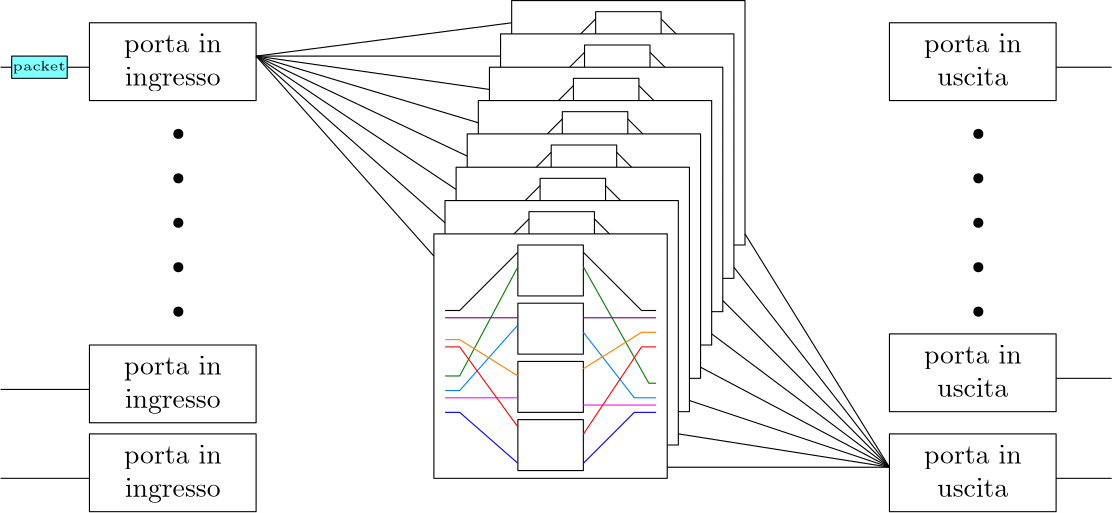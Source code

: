<?xml version="1.0"?>
<!DOCTYPE ipe SYSTEM "ipe.dtd">
<ipe version="70218" creator="Ipe 7.2.28">
<info created="D:20240425151256" modified="D:20240425151830"/>
<ipestyle name="basic">
<symbol name="arrow/arc(spx)">
<path stroke="sym-stroke" fill="sym-stroke" pen="sym-pen">
0 0 m
-1 0.333 l
-1 -0.333 l
h
</path>
</symbol>
<symbol name="arrow/farc(spx)">
<path stroke="sym-stroke" fill="white" pen="sym-pen">
0 0 m
-1 0.333 l
-1 -0.333 l
h
</path>
</symbol>
<symbol name="arrow/ptarc(spx)">
<path stroke="sym-stroke" fill="sym-stroke" pen="sym-pen">
0 0 m
-1 0.333 l
-0.8 0 l
-1 -0.333 l
h
</path>
</symbol>
<symbol name="arrow/fptarc(spx)">
<path stroke="sym-stroke" fill="white" pen="sym-pen">
0 0 m
-1 0.333 l
-0.8 0 l
-1 -0.333 l
h
</path>
</symbol>
<symbol name="mark/circle(sx)" transformations="translations">
<path fill="sym-stroke">
0.6 0 0 0.6 0 0 e
0.4 0 0 0.4 0 0 e
</path>
</symbol>
<symbol name="mark/disk(sx)" transformations="translations">
<path fill="sym-stroke">
0.6 0 0 0.6 0 0 e
</path>
</symbol>
<symbol name="mark/fdisk(sfx)" transformations="translations">
<group>
<path fill="sym-fill">
0.5 0 0 0.5 0 0 e
</path>
<path fill="sym-stroke" fillrule="eofill">
0.6 0 0 0.6 0 0 e
0.4 0 0 0.4 0 0 e
</path>
</group>
</symbol>
<symbol name="mark/box(sx)" transformations="translations">
<path fill="sym-stroke" fillrule="eofill">
-0.6 -0.6 m
0.6 -0.6 l
0.6 0.6 l
-0.6 0.6 l
h
-0.4 -0.4 m
0.4 -0.4 l
0.4 0.4 l
-0.4 0.4 l
h
</path>
</symbol>
<symbol name="mark/square(sx)" transformations="translations">
<path fill="sym-stroke">
-0.6 -0.6 m
0.6 -0.6 l
0.6 0.6 l
-0.6 0.6 l
h
</path>
</symbol>
<symbol name="mark/fsquare(sfx)" transformations="translations">
<group>
<path fill="sym-fill">
-0.5 -0.5 m
0.5 -0.5 l
0.5 0.5 l
-0.5 0.5 l
h
</path>
<path fill="sym-stroke" fillrule="eofill">
-0.6 -0.6 m
0.6 -0.6 l
0.6 0.6 l
-0.6 0.6 l
h
-0.4 -0.4 m
0.4 -0.4 l
0.4 0.4 l
-0.4 0.4 l
h
</path>
</group>
</symbol>
<symbol name="mark/cross(sx)" transformations="translations">
<group>
<path fill="sym-stroke">
-0.43 -0.57 m
0.57 0.43 l
0.43 0.57 l
-0.57 -0.43 l
h
</path>
<path fill="sym-stroke">
-0.43 0.57 m
0.57 -0.43 l
0.43 -0.57 l
-0.57 0.43 l
h
</path>
</group>
</symbol>
<symbol name="arrow/fnormal(spx)">
<path stroke="sym-stroke" fill="white" pen="sym-pen">
0 0 m
-1 0.333 l
-1 -0.333 l
h
</path>
</symbol>
<symbol name="arrow/pointed(spx)">
<path stroke="sym-stroke" fill="sym-stroke" pen="sym-pen">
0 0 m
-1 0.333 l
-0.8 0 l
-1 -0.333 l
h
</path>
</symbol>
<symbol name="arrow/fpointed(spx)">
<path stroke="sym-stroke" fill="white" pen="sym-pen">
0 0 m
-1 0.333 l
-0.8 0 l
-1 -0.333 l
h
</path>
</symbol>
<symbol name="arrow/linear(spx)">
<path stroke="sym-stroke" pen="sym-pen">
-1 0.333 m
0 0 l
-1 -0.333 l
</path>
</symbol>
<symbol name="arrow/fdouble(spx)">
<path stroke="sym-stroke" fill="white" pen="sym-pen">
0 0 m
-1 0.333 l
-1 -0.333 l
h
-1 0 m
-2 0.333 l
-2 -0.333 l
h
</path>
</symbol>
<symbol name="arrow/double(spx)">
<path stroke="sym-stroke" fill="sym-stroke" pen="sym-pen">
0 0 m
-1 0.333 l
-1 -0.333 l
h
-1 0 m
-2 0.333 l
-2 -0.333 l
h
</path>
</symbol>
<symbol name="arrow/mid-normal(spx)">
<path stroke="sym-stroke" fill="sym-stroke" pen="sym-pen">
0.5 0 m
-0.5 0.333 l
-0.5 -0.333 l
h
</path>
</symbol>
<symbol name="arrow/mid-fnormal(spx)">
<path stroke="sym-stroke" fill="white" pen="sym-pen">
0.5 0 m
-0.5 0.333 l
-0.5 -0.333 l
h
</path>
</symbol>
<symbol name="arrow/mid-pointed(spx)">
<path stroke="sym-stroke" fill="sym-stroke" pen="sym-pen">
0.5 0 m
-0.5 0.333 l
-0.3 0 l
-0.5 -0.333 l
h
</path>
</symbol>
<symbol name="arrow/mid-fpointed(spx)">
<path stroke="sym-stroke" fill="white" pen="sym-pen">
0.5 0 m
-0.5 0.333 l
-0.3 0 l
-0.5 -0.333 l
h
</path>
</symbol>
<symbol name="arrow/mid-double(spx)">
<path stroke="sym-stroke" fill="sym-stroke" pen="sym-pen">
1 0 m
0 0.333 l
0 -0.333 l
h
0 0 m
-1 0.333 l
-1 -0.333 l
h
</path>
</symbol>
<symbol name="arrow/mid-fdouble(spx)">
<path stroke="sym-stroke" fill="white" pen="sym-pen">
1 0 m
0 0.333 l
0 -0.333 l
h
0 0 m
-1 0.333 l
-1 -0.333 l
h
</path>
</symbol>
<anglesize name="22.5 deg" value="22.5"/>
<anglesize name="30 deg" value="30"/>
<anglesize name="45 deg" value="45"/>
<anglesize name="60 deg" value="60"/>
<anglesize name="90 deg" value="90"/>
<arrowsize name="large" value="10"/>
<arrowsize name="small" value="5"/>
<arrowsize name="tiny" value="3"/>
<color name="blue" value="0 0 1"/>
<color name="brown" value="0.647 0.165 0.165"/>
<color name="darkblue" value="0 0 0.545"/>
<color name="darkcyan" value="0 0.545 0.545"/>
<color name="darkgray" value="0.663"/>
<color name="darkgreen" value="0 0.392 0"/>
<color name="darkmagenta" value="0.545 0 0.545"/>
<color name="darkorange" value="1 0.549 0"/>
<color name="darkred" value="0.545 0 0"/>
<color name="gold" value="1 0.843 0"/>
<color name="gray" value="0.745"/>
<color name="green" value="0 1 0"/>
<color name="lightblue" value="0.678 0.847 0.902"/>
<color name="lightcyan" value="0.878 1 1"/>
<color name="lightgray" value="0.827"/>
<color name="lightgreen" value="0.565 0.933 0.565"/>
<color name="lightyellow" value="1 1 0.878"/>
<color name="navy" value="0 0 0.502"/>
<color name="orange" value="1 0.647 0"/>
<color name="pink" value="1 0.753 0.796"/>
<color name="purple" value="0.627 0.125 0.941"/>
<color name="red" value="1 0 0"/>
<color name="seagreen" value="0.18 0.545 0.341"/>
<color name="turquoise" value="0.251 0.878 0.816"/>
<color name="violet" value="0.933 0.51 0.933"/>
<color name="yellow" value="1 1 0"/>
<dashstyle name="dash dot dotted" value="[4 2 1 2 1 2] 0"/>
<dashstyle name="dash dotted" value="[4 2 1 2] 0"/>
<dashstyle name="dashed" value="[4] 0"/>
<dashstyle name="dotted" value="[1 3] 0"/>
<gridsize name="10 pts (~3.5 mm)" value="10"/>
<gridsize name="14 pts (~5 mm)" value="14"/>
<gridsize name="16 pts (~6 mm)" value="16"/>
<gridsize name="20 pts (~7 mm)" value="20"/>
<gridsize name="28 pts (~10 mm)" value="28"/>
<gridsize name="32 pts (~12 mm)" value="32"/>
<gridsize name="4 pts" value="4"/>
<gridsize name="56 pts (~20 mm)" value="56"/>
<gridsize name="8 pts (~3 mm)" value="8"/>
<opacity name="10%" value="0.1"/>
<opacity name="30%" value="0.3"/>
<opacity name="50%" value="0.5"/>
<opacity name="75%" value="0.75"/>
<pen name="fat" value="1.2"/>
<pen name="heavier" value="0.8"/>
<pen name="ultrafat" value="2"/>
<symbolsize name="large" value="5"/>
<symbolsize name="small" value="2"/>
<symbolsize name="tiny" value="1.1"/>
<textsize name="Huge" value="\Huge"/>
<textsize name="LARGE" value="\LARGE"/>
<textsize name="Large" value="\Large"/>
<textsize name="footnote" value="\footnotesize"/>
<textsize name="huge" value="\huge"/>
<textsize name="large" value="\large"/>
<textsize name="script" value="\scriptsize"/>
<textsize name="small" value="\small"/>
<textsize name="tiny" value="\tiny"/>
<textstyle name="center" begin="\begin{center}" end="\end{center}"/>
<textstyle name="item" begin="\begin{itemize}\item{}" end="\end{itemize}"/>
<textstyle name="itemize" begin="\begin{itemize}" end="\end{itemize}"/>
<tiling name="falling" angle="-60" step="4" width="1"/>
<tiling name="rising" angle="30" step="4" width="1"/>
</ipestyle>
<page>
<layer name="alpha"/>
<view layers="alpha" active="alpha"/>
<text layer="alpha" matrix="1 0 0 1 -32 68" transformations="translations" pos="168 648" stroke="0" type="minipage" width="60" height="12.756" depth="7.79" valign="top">\begin{center}porta in \\ ingresso\end{center}</text>
<path matrix="1 0 0 1 -32 68" stroke="0">
168 624 m
168 652 l
228 652 l
228 624 l
h
</path>
<path matrix="1 0 0 1 -88 48" stroke="0">
192 656 m
224 656 l
</path>
<path matrix="1 0 0 1 -88 76.0001" stroke="black" fill="0.502 1 1">
196 632 m
196 624 l
216 624 l
216 632 l
h
</path>
<text matrix="1 0 0 1 -95.668 74.7819" transformations="translations" pos="204 628" stroke="black" type="label" width="19.13" height="3.468" depth="0.96" valign="baseline" size="tiny">packet</text>
<text matrix="1 0 0 1 -32 -48" transformations="translations" pos="168 648" stroke="0" type="minipage" width="60" height="12.756" depth="7.79" valign="top">\begin{center}porta in \\ ingresso\end{center}</text>
<path matrix="1 0 0 1 -32 -48" stroke="0">
168 624 m
168 652 l
228 652 l
228 624 l
h
</path>
<path matrix="1 0 0 1 -88 -68" stroke="0">
192 656 m
224 656 l
</path>
<text matrix="1 0 0 1 -32 -80" transformations="translations" pos="168 648" stroke="0" type="minipage" width="60" height="12.756" depth="7.79" valign="top">\begin{center}porta in \\ ingresso\end{center}</text>
<path matrix="1 0 0 1 -32 -80" stroke="0">
168 624 m
168 652 l
228 652 l
228 624 l
h
</path>
<path matrix="1 0 0 1 -88 -100" stroke="0">
192 656 m
224 656 l
</path>
<text matrix="1 0 0 1 256 -44" transformations="translations" pos="168 648" stroke="0" type="minipage" width="60" height="11.789" depth="6.82" valign="top">\begin{center}porta in \\ uscita\end{center}</text>
<path matrix="1 0 0 1 256 -44" stroke="0">
168 624 m
168 652 l
228 652 l
228 624 l
h
</path>
<text matrix="1 0 0 1 256 -80" transformations="translations" pos="168 648" stroke="0" type="minipage" width="60" height="11.789" depth="6.82" valign="top">\begin{center}porta in \\ uscita\end{center}</text>
<path matrix="1 0 0 1 256 -80" stroke="0">
168 624 m
168 652 l
228 652 l
228 624 l
h
</path>
<path matrix="1 0 0 1 24 -64" stroke="0">
460 620 m
480 620 l
</path>
<path matrix="1 0 0 1 24 -64" stroke="0">
460 656 m
480 656 l
</path>
<text matrix="1 0 0 1 256 68" transformations="translations" pos="168 648" stroke="0" type="minipage" width="60" height="11.789" depth="6.82" valign="top">\begin{center}porta in \\ uscita\end{center}</text>
<path matrix="1 0 0 1 256 68" stroke="0">
168 624 m
168 652 l
228 652 l
228 624 l
h
</path>
<path matrix="1 0 0 1 24 48" stroke="0">
460 656 m
480 656 l
</path>
<path matrix="1 0 0 1 16 -20" stroke="0" fill="1">
272 748 m
272 660 l
356 660 l
356 748 l
h
</path>
<path matrix="0.654848 0 0 0.654848 106.061 262.987" stroke="0" fill="1">
324 676 m
324 704 l
360 704 l
360 676 l
h
</path>
<path matrix="0.654848 0 0 0.654848 106.061 242.032" stroke="0" fill="1">
324 676 m
324 704 l
360 704 l
360 676 l
h
</path>
<path matrix="0.654848 0 0 0.654848 106.061 221.077" stroke="0" fill="1">
324 676 m
324 704 l
360 704 l
360 676 l
h
</path>
<path matrix="0.654848 0 0 0.654848 106.061 200.122" stroke="0" fill="1">
324 676 m
324 704 l
360 704 l
360 676 l
h
</path>
<path matrix="0.654848 0 0 0.654848 106.061 262.987" stroke="0">
284 668 m
292 668 l
324 700 l
</path>
<path matrix="0.654848 0 0 0.654848 106.061 262.987" stroke="0">
400 668 m
392 668 l
360 700 l
</path>
<path matrix="0.654848 0 0 0.654848 106.061 262.987" stroke="0 0.502 0">
284 632 m
292 632 l
324 692 l
</path>
<path matrix="0.654848 0 0 0.654848 106.061 262.987" stroke="0 0.502 0">
400 628 m
396 628 l
360 692 l
</path>
<path matrix="0.654848 0 0 0.654848 106.061 262.987" stroke="0.502 0 0.502">
284 664 m
324 664 l
</path>
<path matrix="0.654848 0 0 0.654848 106.061 262.987" stroke="0 0.502 1">
284 624 m
292 624 l
324 660 l
</path>
<path matrix="0.654848 0 0 0.654848 106.061 262.987" stroke="1 0.502 0">
284 652 m
292 652 l
324 632 l
</path>
<path matrix="0.654848 0 0 0.654848 106.061 262.987" stroke="0.992 0 0.992">
284 620 m
324 620 l
</path>
<path matrix="0.654848 0 0 0.654848 106.061 262.987" stroke="0 0 1">
284 612 m
292 612 l
324 584 l
</path>
<path matrix="0.654848 0 0 0.654848 106.061 262.987" stroke="1 0 0">
284 648 m
292 648 l
324 604 l
</path>
<path matrix="0.654848 0 0 0.654848 106.061 262.987" stroke="0.502 0 0.502">
400 664 m
360 664 l
</path>
<path matrix="0.654848 0 0 0.654848 106.061 262.987" stroke="0.992 0 0.992">
400 616 m
360 616 l
</path>
<path matrix="0.654848 0 0 0.654848 106.061 262.987" stroke="0 0.502 1">
400 620 m
388 620 l
360 656 l
</path>
<path matrix="0.654848 0 0 0.654848 106.061 262.987" stroke="1 0.502 0">
400 656 m
392 656 l
360 636 l
</path>
<path matrix="0.654848 0 0 0.654848 106.061 262.987" stroke="1 0 0">
400 648 m
392 648 l
360 600 l
</path>
<path matrix="0.654848 0 0 0.654848 106.061 262.987" stroke="0 0 1">
400 612 m
388 612 l
360 584 l
</path>
<path matrix="1 0 0 1 12 -32" stroke="0" fill="1">
272 748 m
272 660 l
356 660 l
356 748 l
h
</path>
<path matrix="0.654848 0 0 0.654848 102.061 250.987" stroke="0" fill="1">
324 676 m
324 704 l
360 704 l
360 676 l
h
</path>
<path matrix="0.654848 0 0 0.654848 102.061 230.032" stroke="0" fill="1">
324 676 m
324 704 l
360 704 l
360 676 l
h
</path>
<path matrix="0.654848 0 0 0.654848 102.061 209.077" stroke="0" fill="1">
324 676 m
324 704 l
360 704 l
360 676 l
h
</path>
<path matrix="0.654848 0 0 0.654848 102.061 188.122" stroke="0" fill="1">
324 676 m
324 704 l
360 704 l
360 676 l
h
</path>
<path matrix="0.654848 0 0 0.654848 102.061 250.987" stroke="0">
284 668 m
292 668 l
324 700 l
</path>
<path matrix="0.654848 0 0 0.654848 102.061 250.987" stroke="0">
400 668 m
392 668 l
360 700 l
</path>
<path matrix="0.654848 0 0 0.654848 102.061 250.987" stroke="0 0.502 0">
284 632 m
292 632 l
324 692 l
</path>
<path matrix="0.654848 0 0 0.654848 102.061 250.987" stroke="0 0.502 0">
400 628 m
396 628 l
360 692 l
</path>
<path matrix="0.654848 0 0 0.654848 102.061 250.987" stroke="0.502 0 0.502">
284 664 m
324 664 l
</path>
<path matrix="0.654848 0 0 0.654848 102.061 250.987" stroke="0 0.502 1">
284 624 m
292 624 l
324 660 l
</path>
<path matrix="0.654848 0 0 0.654848 102.061 250.987" stroke="1 0.502 0">
284 652 m
292 652 l
324 632 l
</path>
<path matrix="0.654848 0 0 0.654848 102.061 250.987" stroke="0.992 0 0.992">
284 620 m
324 620 l
</path>
<path matrix="0.654848 0 0 0.654848 102.061 250.987" stroke="0 0 1">
284 612 m
292 612 l
324 584 l
</path>
<path matrix="0.654848 0 0 0.654848 102.061 250.987" stroke="1 0 0">
284 648 m
292 648 l
324 604 l
</path>
<path matrix="0.654848 0 0 0.654848 102.061 250.987" stroke="0.502 0 0.502">
400 664 m
360 664 l
</path>
<path matrix="0.654848 0 0 0.654848 102.061 250.987" stroke="0.992 0 0.992">
400 616 m
360 616 l
</path>
<path matrix="0.654848 0 0 0.654848 102.061 250.987" stroke="0 0.502 1">
400 620 m
388 620 l
360 656 l
</path>
<path matrix="0.654848 0 0 0.654848 102.061 250.987" stroke="1 0.502 0">
400 656 m
392 656 l
360 636 l
</path>
<path matrix="0.654848 0 0 0.654848 102.061 250.987" stroke="1 0 0">
400 648 m
392 648 l
360 600 l
</path>
<path matrix="0.654848 0 0 0.654848 102.061 250.987" stroke="0 0 1">
400 612 m
388 612 l
360 584 l
</path>
<path matrix="1 0 0 1 8 -44" stroke="0" fill="1">
272 748 m
272 660 l
356 660 l
356 748 l
h
</path>
<path matrix="0.654848 0 0 0.654848 98.061 238.987" stroke="0" fill="1">
324 676 m
324 704 l
360 704 l
360 676 l
h
</path>
<path matrix="0.654848 0 0 0.654848 98.061 218.032" stroke="0" fill="1">
324 676 m
324 704 l
360 704 l
360 676 l
h
</path>
<path matrix="0.654848 0 0 0.654848 98.061 197.077" stroke="0" fill="1">
324 676 m
324 704 l
360 704 l
360 676 l
h
</path>
<path matrix="0.654848 0 0 0.654848 98.061 176.122" stroke="0" fill="1">
324 676 m
324 704 l
360 704 l
360 676 l
h
</path>
<path matrix="0.654848 0 0 0.654848 98.061 238.987" stroke="0">
284 668 m
292 668 l
324 700 l
</path>
<path matrix="0.654848 0 0 0.654848 98.061 238.987" stroke="0">
400 668 m
392 668 l
360 700 l
</path>
<path matrix="0.654848 0 0 0.654848 98.061 238.987" stroke="0 0.502 0">
284 632 m
292 632 l
324 692 l
</path>
<path matrix="0.654848 0 0 0.654848 98.061 238.987" stroke="0 0.502 0">
400 628 m
396 628 l
360 692 l
</path>
<path matrix="0.654848 0 0 0.654848 98.061 238.987" stroke="0.502 0 0.502">
284 664 m
324 664 l
</path>
<path matrix="0.654848 0 0 0.654848 98.061 238.987" stroke="0 0.502 1">
284 624 m
292 624 l
324 660 l
</path>
<path matrix="0.654848 0 0 0.654848 98.061 238.987" stroke="1 0.502 0">
284 652 m
292 652 l
324 632 l
</path>
<path matrix="0.654848 0 0 0.654848 98.061 238.987" stroke="0.992 0 0.992">
284 620 m
324 620 l
</path>
<path matrix="0.654848 0 0 0.654848 98.061 238.987" stroke="0 0 1">
284 612 m
292 612 l
324 584 l
</path>
<path matrix="0.654848 0 0 0.654848 98.061 238.987" stroke="1 0 0">
284 648 m
292 648 l
324 604 l
</path>
<path matrix="0.654848 0 0 0.654848 98.061 238.987" stroke="0.502 0 0.502">
400 664 m
360 664 l
</path>
<path matrix="0.654848 0 0 0.654848 98.061 238.987" stroke="0.992 0 0.992">
400 616 m
360 616 l
</path>
<path matrix="0.654848 0 0 0.654848 98.061 238.987" stroke="0 0.502 1">
400 620 m
388 620 l
360 656 l
</path>
<path matrix="0.654848 0 0 0.654848 98.061 238.987" stroke="1 0.502 0">
400 656 m
392 656 l
360 636 l
</path>
<path matrix="0.654848 0 0 0.654848 98.061 238.987" stroke="1 0 0">
400 648 m
392 648 l
360 600 l
</path>
<path matrix="0.654848 0 0 0.654848 98.061 238.987" stroke="0 0 1">
400 612 m
388 612 l
360 584 l
</path>
<path matrix="1 0 0 1 4 -56" stroke="0" fill="1">
272 748 m
272 660 l
356 660 l
356 748 l
h
</path>
<path matrix="0.654848 0 0 0.654848 94.061 226.987" stroke="0" fill="1">
324 676 m
324 704 l
360 704 l
360 676 l
h
</path>
<path matrix="0.654848 0 0 0.654848 94.061 206.032" stroke="0" fill="1">
324 676 m
324 704 l
360 704 l
360 676 l
h
</path>
<path matrix="0.654848 0 0 0.654848 94.061 185.077" stroke="0" fill="1">
324 676 m
324 704 l
360 704 l
360 676 l
h
</path>
<path matrix="0.654848 0 0 0.654848 94.061 164.122" stroke="0" fill="1">
324 676 m
324 704 l
360 704 l
360 676 l
h
</path>
<path matrix="0.654848 0 0 0.654848 94.061 226.987" stroke="0">
284 668 m
292 668 l
324 700 l
</path>
<path matrix="0.654848 0 0 0.654848 94.061 226.987" stroke="0">
400 668 m
392 668 l
360 700 l
</path>
<path matrix="0.654848 0 0 0.654848 94.061 226.987" stroke="0 0.502 0">
284 632 m
292 632 l
324 692 l
</path>
<path matrix="0.654848 0 0 0.654848 94.061 226.987" stroke="0 0.502 0">
400 628 m
396 628 l
360 692 l
</path>
<path matrix="0.654848 0 0 0.654848 94.061 226.987" stroke="0.502 0 0.502">
284 664 m
324 664 l
</path>
<path matrix="0.654848 0 0 0.654848 94.061 226.987" stroke="0 0.502 1">
284 624 m
292 624 l
324 660 l
</path>
<path matrix="0.654848 0 0 0.654848 94.061 226.987" stroke="1 0.502 0">
284 652 m
292 652 l
324 632 l
</path>
<path matrix="0.654848 0 0 0.654848 94.061 226.987" stroke="0.992 0 0.992">
284 620 m
324 620 l
</path>
<path matrix="0.654848 0 0 0.654848 94.061 226.987" stroke="0 0 1">
284 612 m
292 612 l
324 584 l
</path>
<path matrix="0.654848 0 0 0.654848 94.061 226.987" stroke="1 0 0">
284 648 m
292 648 l
324 604 l
</path>
<path matrix="0.654848 0 0 0.654848 94.061 226.987" stroke="0.502 0 0.502">
400 664 m
360 664 l
</path>
<path matrix="0.654848 0 0 0.654848 94.061 226.987" stroke="0.992 0 0.992">
400 616 m
360 616 l
</path>
<path matrix="0.654848 0 0 0.654848 94.061 226.987" stroke="0 0.502 1">
400 620 m
388 620 l
360 656 l
</path>
<path matrix="0.654848 0 0 0.654848 94.061 226.987" stroke="1 0.502 0">
400 656 m
392 656 l
360 636 l
</path>
<path matrix="0.654848 0 0 0.654848 94.061 226.987" stroke="1 0 0">
400 648 m
392 648 l
360 600 l
</path>
<path matrix="0.654848 0 0 0.654848 94.061 226.987" stroke="0 0 1">
400 612 m
388 612 l
360 584 l
</path>
<path matrix="1 0 0 1 0 -68" stroke="0" fill="1">
272 748 m
272 660 l
356 660 l
356 748 l
h
</path>
<path matrix="0.654848 0 0 0.654848 90.061 214.987" stroke="0" fill="1">
324 676 m
324 704 l
360 704 l
360 676 l
h
</path>
<path matrix="0.654848 0 0 0.654848 90.061 194.032" stroke="0" fill="1">
324 676 m
324 704 l
360 704 l
360 676 l
h
</path>
<path matrix="0.654848 0 0 0.654848 90.061 173.077" stroke="0" fill="1">
324 676 m
324 704 l
360 704 l
360 676 l
h
</path>
<path matrix="0.654848 0 0 0.654848 90.061 152.122" stroke="0" fill="1">
324 676 m
324 704 l
360 704 l
360 676 l
h
</path>
<path matrix="0.654848 0 0 0.654848 90.061 214.987" stroke="0">
284 668 m
292 668 l
324 700 l
</path>
<path matrix="0.654848 0 0 0.654848 90.061 214.987" stroke="0">
400 668 m
392 668 l
360 700 l
</path>
<path matrix="0.654848 0 0 0.654848 90.061 214.987" stroke="0 0.502 0">
284 632 m
292 632 l
324 692 l
</path>
<path matrix="0.654848 0 0 0.654848 90.061 214.987" stroke="0 0.502 0">
400 628 m
396 628 l
360 692 l
</path>
<path matrix="0.654848 0 0 0.654848 90.061 214.987" stroke="0.502 0 0.502">
284 664 m
324 664 l
</path>
<path matrix="0.654848 0 0 0.654848 90.061 214.987" stroke="0 0.502 1">
284 624 m
292 624 l
324 660 l
</path>
<path matrix="0.654848 0 0 0.654848 90.061 214.987" stroke="1 0.502 0">
284 652 m
292 652 l
324 632 l
</path>
<path matrix="0.654848 0 0 0.654848 90.061 214.987" stroke="0.992 0 0.992">
284 620 m
324 620 l
</path>
<path matrix="0.654848 0 0 0.654848 90.061 214.987" stroke="0 0 1">
284 612 m
292 612 l
324 584 l
</path>
<path matrix="0.654848 0 0 0.654848 90.061 214.987" stroke="1 0 0">
284 648 m
292 648 l
324 604 l
</path>
<path matrix="0.654848 0 0 0.654848 90.061 214.987" stroke="0.502 0 0.502">
400 664 m
360 664 l
</path>
<path matrix="0.654848 0 0 0.654848 90.061 214.987" stroke="0.992 0 0.992">
400 616 m
360 616 l
</path>
<path matrix="0.654848 0 0 0.654848 90.061 214.987" stroke="0 0.502 1">
400 620 m
388 620 l
360 656 l
</path>
<path matrix="0.654848 0 0 0.654848 90.061 214.987" stroke="1 0.502 0">
400 656 m
392 656 l
360 636 l
</path>
<path matrix="0.654848 0 0 0.654848 90.061 214.987" stroke="1 0 0">
400 648 m
392 648 l
360 600 l
</path>
<path matrix="0.654848 0 0 0.654848 90.061 214.987" stroke="0 0 1">
400 612 m
388 612 l
360 584 l
</path>
<path matrix="1 0 0 1 -4 -80" stroke="0" fill="1">
272 748 m
272 660 l
356 660 l
356 748 l
h
</path>
<path matrix="0.654848 0 0 0.654848 86.061 202.987" stroke="0" fill="1">
324 676 m
324 704 l
360 704 l
360 676 l
h
</path>
<path matrix="0.654848 0 0 0.654848 86.061 182.032" stroke="0" fill="1">
324 676 m
324 704 l
360 704 l
360 676 l
h
</path>
<path matrix="0.654848 0 0 0.654848 86.061 161.077" stroke="0" fill="1">
324 676 m
324 704 l
360 704 l
360 676 l
h
</path>
<path matrix="0.654848 0 0 0.654848 86.061 140.122" stroke="0" fill="1">
324 676 m
324 704 l
360 704 l
360 676 l
h
</path>
<path matrix="0.654848 0 0 0.654848 86.061 202.987" stroke="0">
284 668 m
292 668 l
324 700 l
</path>
<path matrix="0.654848 0 0 0.654848 86.061 202.987" stroke="0">
400 668 m
392 668 l
360 700 l
</path>
<path matrix="0.654848 0 0 0.654848 86.061 202.987" stroke="0 0.502 0">
284 632 m
292 632 l
324 692 l
</path>
<path matrix="0.654848 0 0 0.654848 86.061 202.987" stroke="0 0.502 0">
400 628 m
396 628 l
360 692 l
</path>
<path matrix="0.654848 0 0 0.654848 86.061 202.987" stroke="0.502 0 0.502">
284 664 m
324 664 l
</path>
<path matrix="0.654848 0 0 0.654848 86.061 202.987" stroke="0 0.502 1">
284 624 m
292 624 l
324 660 l
</path>
<path matrix="0.654848 0 0 0.654848 86.061 202.987" stroke="1 0.502 0">
284 652 m
292 652 l
324 632 l
</path>
<path matrix="0.654848 0 0 0.654848 86.061 202.987" stroke="0.992 0 0.992">
284 620 m
324 620 l
</path>
<path matrix="0.654848 0 0 0.654848 86.061 202.987" stroke="0 0 1">
284 612 m
292 612 l
324 584 l
</path>
<path matrix="0.654848 0 0 0.654848 86.061 202.987" stroke="1 0 0">
284 648 m
292 648 l
324 604 l
</path>
<path matrix="0.654848 0 0 0.654848 86.061 202.987" stroke="0.502 0 0.502">
400 664 m
360 664 l
</path>
<path matrix="0.654848 0 0 0.654848 86.061 202.987" stroke="0.992 0 0.992">
400 616 m
360 616 l
</path>
<path matrix="0.654848 0 0 0.654848 86.061 202.987" stroke="0 0.502 1">
400 620 m
388 620 l
360 656 l
</path>
<path matrix="0.654848 0 0 0.654848 86.061 202.987" stroke="1 0.502 0">
400 656 m
392 656 l
360 636 l
</path>
<path matrix="0.654848 0 0 0.654848 86.061 202.987" stroke="1 0 0">
400 648 m
392 648 l
360 600 l
</path>
<path matrix="0.654848 0 0 0.654848 86.061 202.987" stroke="0 0 1">
400 612 m
388 612 l
360 584 l
</path>
<path matrix="1 0 0 1 -8 -92" stroke="0" fill="1">
272 748 m
272 660 l
356 660 l
356 748 l
h
</path>
<path matrix="0.654848 0 0 0.654848 82.061 190.987" stroke="0" fill="1">
324 676 m
324 704 l
360 704 l
360 676 l
h
</path>
<path matrix="0.654848 0 0 0.654848 82.061 170.032" stroke="0" fill="1">
324 676 m
324 704 l
360 704 l
360 676 l
h
</path>
<path matrix="0.654848 0 0 0.654848 82.061 149.077" stroke="0" fill="1">
324 676 m
324 704 l
360 704 l
360 676 l
h
</path>
<path matrix="0.654848 0 0 0.654848 82.061 128.122" stroke="0" fill="1">
324 676 m
324 704 l
360 704 l
360 676 l
h
</path>
<path matrix="0.654848 0 0 0.654848 82.061 190.987" stroke="0">
284 668 m
292 668 l
324 700 l
</path>
<path matrix="0.654848 0 0 0.654848 82.061 190.987" stroke="0">
400 668 m
392 668 l
360 700 l
</path>
<path matrix="0.654848 0 0 0.654848 82.061 190.987" stroke="0 0.502 0">
284 632 m
292 632 l
324 692 l
</path>
<path matrix="0.654848 0 0 0.654848 82.061 190.987" stroke="0 0.502 0">
400 628 m
396 628 l
360 692 l
</path>
<path matrix="0.654848 0 0 0.654848 82.061 190.987" stroke="0.502 0 0.502">
284 664 m
324 664 l
</path>
<path matrix="0.654848 0 0 0.654848 82.061 190.987" stroke="0 0.502 1">
284 624 m
292 624 l
324 660 l
</path>
<path matrix="0.654848 0 0 0.654848 82.061 190.987" stroke="1 0.502 0">
284 652 m
292 652 l
324 632 l
</path>
<path matrix="0.654848 0 0 0.654848 82.061 190.987" stroke="0.992 0 0.992">
284 620 m
324 620 l
</path>
<path matrix="0.654848 0 0 0.654848 82.061 190.987" stroke="0 0 1">
284 612 m
292 612 l
324 584 l
</path>
<path matrix="0.654848 0 0 0.654848 82.061 190.987" stroke="1 0 0">
284 648 m
292 648 l
324 604 l
</path>
<path matrix="0.654848 0 0 0.654848 82.061 190.987" stroke="0.502 0 0.502">
400 664 m
360 664 l
</path>
<path matrix="0.654848 0 0 0.654848 82.061 190.987" stroke="0.992 0 0.992">
400 616 m
360 616 l
</path>
<path matrix="0.654848 0 0 0.654848 82.061 190.987" stroke="0 0.502 1">
400 620 m
388 620 l
360 656 l
</path>
<path matrix="0.654848 0 0 0.654848 82.061 190.987" stroke="1 0.502 0">
400 656 m
392 656 l
360 636 l
</path>
<path matrix="0.654848 0 0 0.654848 82.061 190.987" stroke="1 0 0">
400 648 m
392 648 l
360 600 l
</path>
<path matrix="0.654848 0 0 0.654848 82.061 190.987" stroke="0 0 1">
400 612 m
388 612 l
360 584 l
</path>
<path matrix="1 0 0 1 -12 -104" stroke="0" fill="1">
272 748 m
272 660 l
356 660 l
356 748 l
h
</path>
<path matrix="0.654848 0 0 0.654848 78.061 178.987" stroke="0" fill="1">
324 676 m
324 704 l
360 704 l
360 676 l
h
</path>
<path matrix="0.654848 0 0 0.654848 78.061 158.032" stroke="0" fill="1">
324 676 m
324 704 l
360 704 l
360 676 l
h
</path>
<path matrix="0.654848 0 0 0.654848 78.061 137.077" stroke="0" fill="1">
324 676 m
324 704 l
360 704 l
360 676 l
h
</path>
<path matrix="0.654848 0 0 0.654848 78.061 116.122" stroke="0" fill="1">
324 676 m
324 704 l
360 704 l
360 676 l
h
</path>
<path matrix="0.654848 0 0 0.654848 78.061 178.987" stroke="0">
284 668 m
292 668 l
324 700 l
</path>
<path matrix="0.654848 0 0 0.654848 78.061 178.987" stroke="0">
400 668 m
392 668 l
360 700 l
</path>
<path matrix="0.654848 0 0 0.654848 78.061 178.987" stroke="0 0.502 0">
284 632 m
292 632 l
324 692 l
</path>
<path matrix="0.654848 0 0 0.654848 78.061 178.987" stroke="0 0.502 0">
400 628 m
396 628 l
360 692 l
</path>
<path matrix="0.654848 0 0 0.654848 78.061 178.987" stroke="0.502 0 0.502">
284 664 m
324 664 l
</path>
<path matrix="0.654848 0 0 0.654848 78.061 178.987" stroke="0 0.502 1">
284 624 m
292 624 l
324 660 l
</path>
<path matrix="0.654848 0 0 0.654848 78.061 178.987" stroke="1 0.502 0">
284 652 m
292 652 l
324 632 l
</path>
<path matrix="0.654848 0 0 0.654848 78.061 178.987" stroke="0.992 0 0.992">
284 620 m
324 620 l
</path>
<path matrix="0.654848 0 0 0.654848 78.061 178.987" stroke="0 0 1">
284 612 m
292 612 l
324 584 l
</path>
<path matrix="0.654848 0 0 0.654848 78.061 178.987" stroke="1 0 0">
284 648 m
292 648 l
324 604 l
</path>
<path matrix="0.654848 0 0 0.654848 78.061 178.987" stroke="0.502 0 0.502">
400 664 m
360 664 l
</path>
<path matrix="0.654848 0 0 0.654848 78.061 178.987" stroke="0.992 0 0.992">
400 616 m
360 616 l
</path>
<path matrix="0.654848 0 0 0.654848 78.061 178.987" stroke="0 0.502 1">
400 620 m
388 620 l
360 656 l
</path>
<path matrix="0.654848 0 0 0.654848 78.061 178.987" stroke="1 0.502 0">
400 656 m
392 656 l
360 636 l
</path>
<path matrix="0.654848 0 0 0.654848 78.061 178.987" stroke="1 0 0">
400 648 m
392 648 l
360 600 l
</path>
<path matrix="0.654848 0 0 0.654848 78.061 178.987" stroke="0 0 1">
400 612 m
388 612 l
360 584 l
</path>
<use name="mark/disk(sx)" pos="168 680" size="normal"/>
<use name="mark/disk(sx)" pos="168 664" size="normal"/>
<use name="mark/disk(sx)" pos="168 648" size="normal"/>
<use name="mark/disk(sx)" pos="168 632" size="normal"/>
<use name="mark/disk(sx)" pos="168 616" size="normal"/>
<use matrix="1 0 0 1 288 0" name="mark/disk(sx)" pos="168 680" size="normal"/>
<use matrix="1 0 0 1 288 0" name="mark/disk(sx)" pos="168 664" size="normal"/>
<use matrix="1 0 0 1 288 0" name="mark/disk(sx)" pos="168 648" size="normal"/>
<use matrix="1 0 0 1 288 0" name="mark/disk(sx)" pos="168 632" size="normal"/>
<use matrix="1 0 0 1 288 0" name="mark/disk(sx)" pos="168 616" size="normal"/>
<path stroke="0" fill="1">
196 708 m
260 636 l
</path>
<path stroke="0" fill="1">
196 708 m
264 648 l
</path>
<path stroke="0" fill="1">
268 660 m
196 708 l
</path>
<path stroke="0" fill="1">
272 672 m
196 708 l
</path>
<path stroke="0" fill="1">
276 684 m
196 708 l
</path>
<path stroke="0" fill="1">
280 696 m
196 708 l
</path>
<path stroke="0" fill="1">
284 708 m
196 708 l
</path>
<path stroke="0" fill="1">
196 708 m
288 720 l
</path>
<path stroke="0" fill="1">
424 560 m
344 560 l
</path>
<path stroke="0" fill="1">
348 572 m
424 560 l
</path>
<path stroke="0" fill="1">
352 584 m
424 560 l
</path>
<path stroke="0" fill="1">
356 596 m
424 560 l
</path>
<path stroke="0" fill="1">
360 608 m
424 560 l
</path>
<path stroke="0" fill="1">
364 620 m
424 560 l
</path>
<path stroke="0" fill="1">
368 632 m
424 560 l
</path>
<path stroke="0" fill="1">
372 644 m
424 560 l
</path>
</page>
</ipe>

